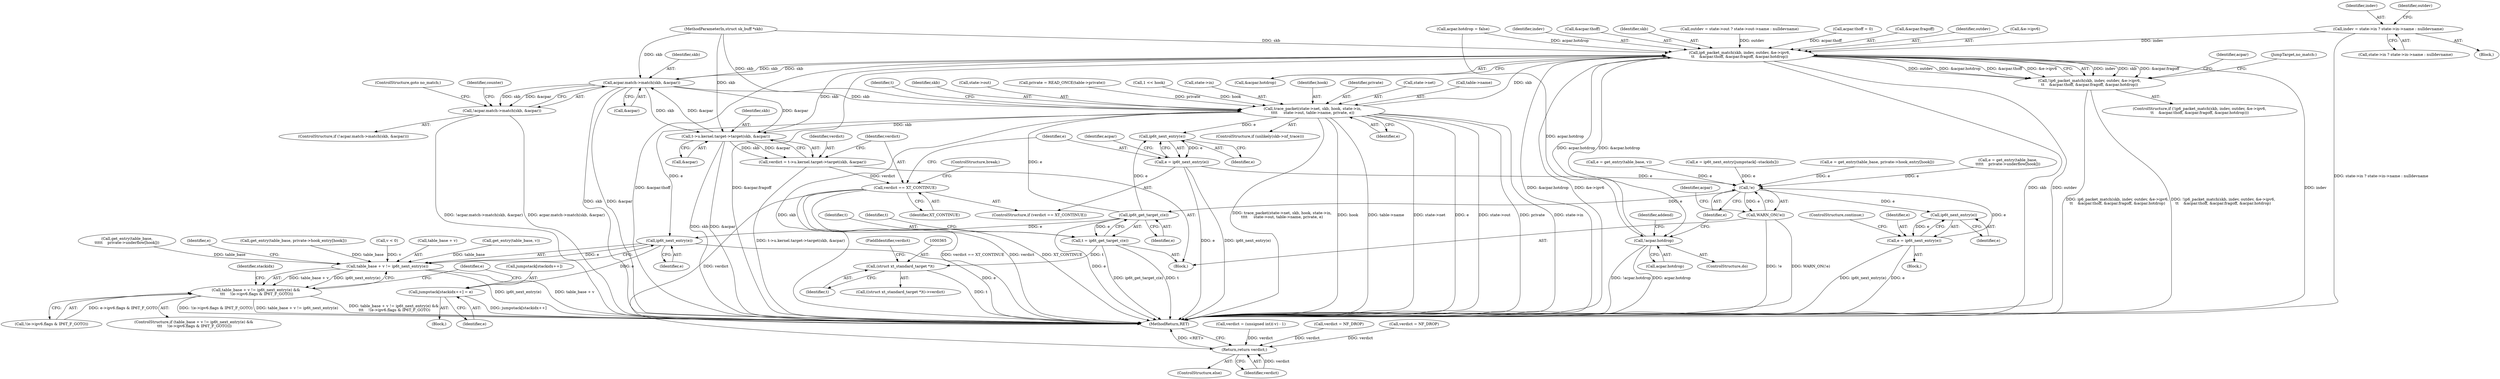 digraph "0_linux_57ebd808a97d7c5b1e1afb937c2db22beba3c1f8_1@pointer" {
"1000140" [label="(Call,indev = state->in ? state->in->name : nulldevname)"];
"1000246" [label="(Call,ip6_packet_match(skb, indev, outdev, &e->ipv6,\n\t\t    &acpar.thoff, &acpar.fragoff, &acpar.hotdrop))"];
"1000245" [label="(Call,!ip6_packet_match(skb, indev, outdev, &e->ipv6,\n\t\t    &acpar.thoff, &acpar.fragoff, &acpar.hotdrop))"];
"1000294" [label="(Call,acpar.match->match(skb, &acpar))"];
"1000293" [label="(Call,!acpar.match->match(skb, &acpar))"];
"1000331" [label="(Call,trace_packet(state->net, skb, hook, state->in,\n\t\t\t\t     state->out, table->name, private, e))"];
"1000415" [label="(Call,ip6t_next_entry(e))"];
"1000411" [label="(Call,table_base + v != ip6t_next_entry(e))"];
"1000410" [label="(Call,table_base + v != ip6t_next_entry(e) &&\n \t\t\t    !(e->ipv6.flags & IP6T_F_GOTO))"];
"1000438" [label="(Call,jumpstack[stackidx++] = e)"];
"1000470" [label="(Call,t->u.kernel.target->target(skb, &acpar))"];
"1000468" [label="(Call,verdict = t->u.kernel.target->target(skb, &acpar))"];
"1000475" [label="(Call,verdict == XT_CONTINUE)"];
"1000498" [label="(Return,return verdict;)"];
"1000480" [label="(Call,ip6t_next_entry(e))"];
"1000478" [label="(Call,e = ip6t_next_entry(e))"];
"1000237" [label="(Call,!e)"];
"1000236" [label="(Call,WARN_ON(!e))"];
"1000270" [label="(Call,ip6t_next_entry(e))"];
"1000268" [label="(Call,e = ip6t_next_entry(e))"];
"1000315" [label="(Call,ip6t_get_target_c(e))"];
"1000313" [label="(Call,t = ip6t_get_target_c(e))"];
"1000364" [label="(Call,(struct xt_standard_target *)t)"];
"1000484" [label="(Call,!acpar.hotdrop)"];
"1000481" [label="(Identifier,e)"];
"1000246" [label="(Call,ip6_packet_match(skb, indev, outdev, &e->ipv6,\n\t\t    &acpar.thoff, &acpar.fragoff, &acpar.hotdrop))"];
"1000336" [label="(Identifier,hook)"];
"1000484" [label="(Call,!acpar.hotdrop)"];
"1000293" [label="(Call,!acpar.match->match(skb, &acpar))"];
"1000298" [label="(ControlStructure,goto no_match;)"];
"1000224" [label="(Call,get_entry(table_base, private->hook_entry[hook]))"];
"1000296" [label="(Call,&acpar)"];
"1000270" [label="(Call,ip6t_next_entry(e))"];
"1000346" [label="(Identifier,private)"];
"1000469" [label="(Identifier,verdict)"];
"1000315" [label="(Call,ip6t_get_target_c(e))"];
"1000378" [label="(Call,verdict = (unsigned int)(-v) - 1)"];
"1000124" [label="(Call,verdict = NF_DROP)"];
"1000497" [label="(ControlStructure,else)"];
"1000485" [label="(Call,acpar.hotdrop)"];
"1000332" [label="(Call,state->net)"];
"1000444" [label="(Call,e = get_entry(table_base, v))"];
"1000272" [label="(ControlStructure,continue;)"];
"1000231" [label="(ControlStructure,do)"];
"1000331" [label="(Call,trace_packet(state->net, skb, hook, state->in,\n\t\t\t\t     state->out, table->name, private, e))"];
"1000343" [label="(Call,table->name)"];
"1000483" [label="(ControlStructure,break;)"];
"1000489" [label="(Identifier,addend)"];
"1000250" [label="(Call,&e->ipv6)"];
"1000142" [label="(Call,state->in ? state->in->name : nulldevname)"];
"1000500" [label="(MethodReturn,RET)"];
"1000369" [label="(Call,v < 0)"];
"1000269" [label="(Identifier,e)"];
"1000322" [label="(Identifier,t)"];
"1000294" [label="(Call,acpar.match->match(skb, &acpar))"];
"1000477" [label="(Identifier,XT_CONTINUE)"];
"1000366" [label="(Identifier,t)"];
"1000401" [label="(Call,e = ip6t_next_entry(jumpstack[--stackidx]))"];
"1000480" [label="(Call,ip6t_next_entry(e))"];
"1000276" [label="(Identifier,acpar)"];
"1000110" [label="(MethodParameterIn,struct sk_buff *skb)"];
"1000471" [label="(Identifier,skb)"];
"1000499" [label="(Identifier,verdict)"];
"1000248" [label="(Identifier,indev)"];
"1000354" [label="(Identifier,t)"];
"1000486" [label="(Identifier,acpar)"];
"1000472" [label="(Call,&acpar)"];
"1000416" [label="(Identifier,e)"];
"1000476" [label="(Identifier,verdict)"];
"1000445" [label="(Identifier,e)"];
"1000439" [label="(Call,jumpstack[stackidx++])"];
"1000367" [label="(FieldIdentifier,verdict)"];
"1000335" [label="(Identifier,skb)"];
"1000314" [label="(Identifier,t)"];
"1000267" [label="(JumpTarget,no_match:)"];
"1000232" [label="(Block,)"];
"1000271" [label="(Identifier,e)"];
"1000113" [label="(Block,)"];
"1000254" [label="(Call,&acpar.thoff)"];
"1000468" [label="(Call,verdict = t->u.kernel.target->target(skb, &acpar))"];
"1000295" [label="(Identifier,skb)"];
"1000300" [label="(Identifier,counter)"];
"1000412" [label="(Call,table_base + v)"];
"1000244" [label="(ControlStructure,if (!ip6_packet_match(skb, indev, outdev, &e->ipv6,\n\t\t    &acpar.thoff, &acpar.fragoff, &acpar.hotdrop)))"];
"1000266" [label="(Block,)"];
"1000363" [label="(Call,((struct xt_standard_target *)t)->verdict)"];
"1000434" [label="(Call,verdict = NF_DROP)"];
"1000326" [label="(ControlStructure,if (unlikely(skb->nf_trace)))"];
"1000247" [label="(Identifier,skb)"];
"1000313" [label="(Call,t = ip6t_get_target_c(e))"];
"1000237" [label="(Call,!e)"];
"1000292" [label="(ControlStructure,if (!acpar.match->match(skb, &acpar)))"];
"1000446" [label="(Call,get_entry(table_base, v))"];
"1000141" [label="(Identifier,indev)"];
"1000470" [label="(Call,t->u.kernel.target->target(skb, &acpar))"];
"1000222" [label="(Call,e = get_entry(table_base, private->hook_entry[hook]))"];
"1000475" [label="(Call,verdict == XT_CONTINUE)"];
"1000340" [label="(Call,state->out)"];
"1000474" [label="(ControlStructure,if (verdict == XT_CONTINUE))"];
"1000187" [label="(Call,private = READ_ONCE(table->private))"];
"1000417" [label="(Call,!(e->ipv6.flags & IP6T_F_GOTO))"];
"1000152" [label="(Call,outdev = state->out ? state->out->name : nulldevname)"];
"1000425" [label="(Block,)"];
"1000393" [label="(Call,get_entry(table_base,\n\t\t\t\t\t    private->underflow[hook]))"];
"1000164" [label="(Call,acpar.hotdrop = false)"];
"1000239" [label="(Call,acpar.thoff = 0)"];
"1000409" [label="(ControlStructure,if (table_base + v != ip6t_next_entry(e) &&\n \t\t\t    !(e->ipv6.flags & IP6T_F_GOTO)))"];
"1000140" [label="(Call,indev = state->in ? state->in->name : nulldevname)"];
"1000153" [label="(Identifier,outdev)"];
"1000347" [label="(Identifier,e)"];
"1000316" [label="(Identifier,e)"];
"1000443" [label="(Identifier,e)"];
"1000498" [label="(Return,return verdict;)"];
"1000438" [label="(Call,jumpstack[stackidx++] = e)"];
"1000478" [label="(Call,e = ip6t_next_entry(e))"];
"1000245" [label="(Call,!ip6_packet_match(skb, indev, outdev, &e->ipv6,\n\t\t    &acpar.thoff, &acpar.fragoff, &acpar.hotdrop))"];
"1000268" [label="(Call,e = ip6t_next_entry(e))"];
"1000479" [label="(Identifier,e)"];
"1000258" [label="(Call,&acpar.fragoff)"];
"1000262" [label="(Call,&acpar.hotdrop)"];
"1000364" [label="(Call,(struct xt_standard_target *)t)"];
"1000180" [label="(Call,1 << hook)"];
"1000411" [label="(Call,table_base + v != ip6t_next_entry(e))"];
"1000241" [label="(Identifier,acpar)"];
"1000410" [label="(Call,table_base + v != ip6t_next_entry(e) &&\n \t\t\t    !(e->ipv6.flags & IP6T_F_GOTO))"];
"1000236" [label="(Call,WARN_ON(!e))"];
"1000429" [label="(Identifier,stackidx)"];
"1000391" [label="(Call,e = get_entry(table_base,\n\t\t\t\t\t    private->underflow[hook]))"];
"1000415" [label="(Call,ip6t_next_entry(e))"];
"1000421" [label="(Identifier,e)"];
"1000238" [label="(Identifier,e)"];
"1000337" [label="(Call,state->in)"];
"1000249" [label="(Identifier,outdev)"];
"1000140" -> "1000113"  [label="AST: "];
"1000140" -> "1000142"  [label="CFG: "];
"1000141" -> "1000140"  [label="AST: "];
"1000142" -> "1000140"  [label="AST: "];
"1000153" -> "1000140"  [label="CFG: "];
"1000140" -> "1000500"  [label="DDG: state->in ? state->in->name : nulldevname"];
"1000140" -> "1000246"  [label="DDG: indev"];
"1000246" -> "1000245"  [label="AST: "];
"1000246" -> "1000262"  [label="CFG: "];
"1000247" -> "1000246"  [label="AST: "];
"1000248" -> "1000246"  [label="AST: "];
"1000249" -> "1000246"  [label="AST: "];
"1000250" -> "1000246"  [label="AST: "];
"1000254" -> "1000246"  [label="AST: "];
"1000258" -> "1000246"  [label="AST: "];
"1000262" -> "1000246"  [label="AST: "];
"1000245" -> "1000246"  [label="CFG: "];
"1000246" -> "1000500"  [label="DDG: indev"];
"1000246" -> "1000500"  [label="DDG: &acpar.thoff"];
"1000246" -> "1000500"  [label="DDG: &acpar.fragoff"];
"1000246" -> "1000500"  [label="DDG: &acpar.hotdrop"];
"1000246" -> "1000500"  [label="DDG: &e->ipv6"];
"1000246" -> "1000500"  [label="DDG: skb"];
"1000246" -> "1000500"  [label="DDG: outdev"];
"1000246" -> "1000245"  [label="DDG: indev"];
"1000246" -> "1000245"  [label="DDG: skb"];
"1000246" -> "1000245"  [label="DDG: &acpar.fragoff"];
"1000246" -> "1000245"  [label="DDG: outdev"];
"1000246" -> "1000245"  [label="DDG: &acpar.hotdrop"];
"1000246" -> "1000245"  [label="DDG: &acpar.thoff"];
"1000246" -> "1000245"  [label="DDG: &e->ipv6"];
"1000294" -> "1000246"  [label="DDG: skb"];
"1000470" -> "1000246"  [label="DDG: skb"];
"1000331" -> "1000246"  [label="DDG: skb"];
"1000110" -> "1000246"  [label="DDG: skb"];
"1000152" -> "1000246"  [label="DDG: outdev"];
"1000239" -> "1000246"  [label="DDG: acpar.thoff"];
"1000484" -> "1000246"  [label="DDG: acpar.hotdrop"];
"1000164" -> "1000246"  [label="DDG: acpar.hotdrop"];
"1000246" -> "1000294"  [label="DDG: skb"];
"1000246" -> "1000484"  [label="DDG: &acpar.hotdrop"];
"1000245" -> "1000244"  [label="AST: "];
"1000267" -> "1000245"  [label="CFG: "];
"1000276" -> "1000245"  [label="CFG: "];
"1000245" -> "1000500"  [label="DDG: !ip6_packet_match(skb, indev, outdev, &e->ipv6,\n\t\t    &acpar.thoff, &acpar.fragoff, &acpar.hotdrop)"];
"1000245" -> "1000500"  [label="DDG: ip6_packet_match(skb, indev, outdev, &e->ipv6,\n\t\t    &acpar.thoff, &acpar.fragoff, &acpar.hotdrop)"];
"1000294" -> "1000293"  [label="AST: "];
"1000294" -> "1000296"  [label="CFG: "];
"1000295" -> "1000294"  [label="AST: "];
"1000296" -> "1000294"  [label="AST: "];
"1000293" -> "1000294"  [label="CFG: "];
"1000294" -> "1000500"  [label="DDG: &acpar"];
"1000294" -> "1000500"  [label="DDG: skb"];
"1000294" -> "1000293"  [label="DDG: skb"];
"1000294" -> "1000293"  [label="DDG: &acpar"];
"1000110" -> "1000294"  [label="DDG: skb"];
"1000470" -> "1000294"  [label="DDG: &acpar"];
"1000294" -> "1000331"  [label="DDG: skb"];
"1000294" -> "1000470"  [label="DDG: skb"];
"1000294" -> "1000470"  [label="DDG: &acpar"];
"1000293" -> "1000292"  [label="AST: "];
"1000298" -> "1000293"  [label="CFG: "];
"1000300" -> "1000293"  [label="CFG: "];
"1000293" -> "1000500"  [label="DDG: acpar.match->match(skb, &acpar)"];
"1000293" -> "1000500"  [label="DDG: !acpar.match->match(skb, &acpar)"];
"1000331" -> "1000326"  [label="AST: "];
"1000331" -> "1000347"  [label="CFG: "];
"1000332" -> "1000331"  [label="AST: "];
"1000335" -> "1000331"  [label="AST: "];
"1000336" -> "1000331"  [label="AST: "];
"1000337" -> "1000331"  [label="AST: "];
"1000340" -> "1000331"  [label="AST: "];
"1000343" -> "1000331"  [label="AST: "];
"1000346" -> "1000331"  [label="AST: "];
"1000347" -> "1000331"  [label="AST: "];
"1000354" -> "1000331"  [label="CFG: "];
"1000331" -> "1000500"  [label="DDG: trace_packet(state->net, skb, hook, state->in,\n\t\t\t\t     state->out, table->name, private, e)"];
"1000331" -> "1000500"  [label="DDG: hook"];
"1000331" -> "1000500"  [label="DDG: table->name"];
"1000331" -> "1000500"  [label="DDG: state->net"];
"1000331" -> "1000500"  [label="DDG: e"];
"1000331" -> "1000500"  [label="DDG: state->out"];
"1000331" -> "1000500"  [label="DDG: private"];
"1000331" -> "1000500"  [label="DDG: state->in"];
"1000331" -> "1000500"  [label="DDG: skb"];
"1000110" -> "1000331"  [label="DDG: skb"];
"1000180" -> "1000331"  [label="DDG: hook"];
"1000187" -> "1000331"  [label="DDG: private"];
"1000315" -> "1000331"  [label="DDG: e"];
"1000331" -> "1000415"  [label="DDG: e"];
"1000331" -> "1000470"  [label="DDG: skb"];
"1000331" -> "1000480"  [label="DDG: e"];
"1000415" -> "1000411"  [label="AST: "];
"1000415" -> "1000416"  [label="CFG: "];
"1000416" -> "1000415"  [label="AST: "];
"1000411" -> "1000415"  [label="CFG: "];
"1000415" -> "1000500"  [label="DDG: e"];
"1000415" -> "1000411"  [label="DDG: e"];
"1000315" -> "1000415"  [label="DDG: e"];
"1000415" -> "1000438"  [label="DDG: e"];
"1000411" -> "1000410"  [label="AST: "];
"1000412" -> "1000411"  [label="AST: "];
"1000421" -> "1000411"  [label="CFG: "];
"1000410" -> "1000411"  [label="CFG: "];
"1000411" -> "1000500"  [label="DDG: table_base + v"];
"1000411" -> "1000500"  [label="DDG: ip6t_next_entry(e)"];
"1000411" -> "1000410"  [label="DDG: table_base + v"];
"1000411" -> "1000410"  [label="DDG: ip6t_next_entry(e)"];
"1000224" -> "1000411"  [label="DDG: table_base"];
"1000393" -> "1000411"  [label="DDG: table_base"];
"1000446" -> "1000411"  [label="DDG: table_base"];
"1000369" -> "1000411"  [label="DDG: v"];
"1000410" -> "1000409"  [label="AST: "];
"1000410" -> "1000417"  [label="CFG: "];
"1000417" -> "1000410"  [label="AST: "];
"1000429" -> "1000410"  [label="CFG: "];
"1000445" -> "1000410"  [label="CFG: "];
"1000410" -> "1000500"  [label="DDG: table_base + v != ip6t_next_entry(e)"];
"1000410" -> "1000500"  [label="DDG: table_base + v != ip6t_next_entry(e) &&\n \t\t\t    !(e->ipv6.flags & IP6T_F_GOTO)"];
"1000410" -> "1000500"  [label="DDG: !(e->ipv6.flags & IP6T_F_GOTO)"];
"1000417" -> "1000410"  [label="DDG: e->ipv6.flags & IP6T_F_GOTO"];
"1000438" -> "1000425"  [label="AST: "];
"1000438" -> "1000443"  [label="CFG: "];
"1000439" -> "1000438"  [label="AST: "];
"1000443" -> "1000438"  [label="AST: "];
"1000445" -> "1000438"  [label="CFG: "];
"1000438" -> "1000500"  [label="DDG: jumpstack[stackidx++]"];
"1000470" -> "1000468"  [label="AST: "];
"1000470" -> "1000472"  [label="CFG: "];
"1000471" -> "1000470"  [label="AST: "];
"1000472" -> "1000470"  [label="AST: "];
"1000468" -> "1000470"  [label="CFG: "];
"1000470" -> "1000500"  [label="DDG: &acpar"];
"1000470" -> "1000500"  [label="DDG: skb"];
"1000470" -> "1000468"  [label="DDG: skb"];
"1000470" -> "1000468"  [label="DDG: &acpar"];
"1000110" -> "1000470"  [label="DDG: skb"];
"1000468" -> "1000232"  [label="AST: "];
"1000469" -> "1000468"  [label="AST: "];
"1000476" -> "1000468"  [label="CFG: "];
"1000468" -> "1000500"  [label="DDG: t->u.kernel.target->target(skb, &acpar)"];
"1000468" -> "1000475"  [label="DDG: verdict"];
"1000475" -> "1000474"  [label="AST: "];
"1000475" -> "1000477"  [label="CFG: "];
"1000476" -> "1000475"  [label="AST: "];
"1000477" -> "1000475"  [label="AST: "];
"1000479" -> "1000475"  [label="CFG: "];
"1000483" -> "1000475"  [label="CFG: "];
"1000475" -> "1000500"  [label="DDG: verdict"];
"1000475" -> "1000500"  [label="DDG: XT_CONTINUE"];
"1000475" -> "1000500"  [label="DDG: verdict == XT_CONTINUE"];
"1000475" -> "1000498"  [label="DDG: verdict"];
"1000498" -> "1000497"  [label="AST: "];
"1000498" -> "1000499"  [label="CFG: "];
"1000499" -> "1000498"  [label="AST: "];
"1000500" -> "1000498"  [label="CFG: "];
"1000498" -> "1000500"  [label="DDG: <RET>"];
"1000499" -> "1000498"  [label="DDG: verdict"];
"1000124" -> "1000498"  [label="DDG: verdict"];
"1000378" -> "1000498"  [label="DDG: verdict"];
"1000434" -> "1000498"  [label="DDG: verdict"];
"1000480" -> "1000478"  [label="AST: "];
"1000480" -> "1000481"  [label="CFG: "];
"1000481" -> "1000480"  [label="AST: "];
"1000478" -> "1000480"  [label="CFG: "];
"1000480" -> "1000478"  [label="DDG: e"];
"1000315" -> "1000480"  [label="DDG: e"];
"1000478" -> "1000474"  [label="AST: "];
"1000479" -> "1000478"  [label="AST: "];
"1000486" -> "1000478"  [label="CFG: "];
"1000478" -> "1000500"  [label="DDG: e"];
"1000478" -> "1000500"  [label="DDG: ip6t_next_entry(e)"];
"1000478" -> "1000237"  [label="DDG: e"];
"1000237" -> "1000236"  [label="AST: "];
"1000237" -> "1000238"  [label="CFG: "];
"1000238" -> "1000237"  [label="AST: "];
"1000236" -> "1000237"  [label="CFG: "];
"1000237" -> "1000236"  [label="DDG: e"];
"1000222" -> "1000237"  [label="DDG: e"];
"1000391" -> "1000237"  [label="DDG: e"];
"1000401" -> "1000237"  [label="DDG: e"];
"1000268" -> "1000237"  [label="DDG: e"];
"1000444" -> "1000237"  [label="DDG: e"];
"1000237" -> "1000270"  [label="DDG: e"];
"1000237" -> "1000315"  [label="DDG: e"];
"1000236" -> "1000232"  [label="AST: "];
"1000241" -> "1000236"  [label="CFG: "];
"1000236" -> "1000500"  [label="DDG: !e"];
"1000236" -> "1000500"  [label="DDG: WARN_ON(!e)"];
"1000270" -> "1000268"  [label="AST: "];
"1000270" -> "1000271"  [label="CFG: "];
"1000271" -> "1000270"  [label="AST: "];
"1000268" -> "1000270"  [label="CFG: "];
"1000270" -> "1000268"  [label="DDG: e"];
"1000268" -> "1000266"  [label="AST: "];
"1000269" -> "1000268"  [label="AST: "];
"1000272" -> "1000268"  [label="CFG: "];
"1000268" -> "1000500"  [label="DDG: e"];
"1000268" -> "1000500"  [label="DDG: ip6t_next_entry(e)"];
"1000315" -> "1000313"  [label="AST: "];
"1000315" -> "1000316"  [label="CFG: "];
"1000316" -> "1000315"  [label="AST: "];
"1000313" -> "1000315"  [label="CFG: "];
"1000315" -> "1000500"  [label="DDG: e"];
"1000315" -> "1000313"  [label="DDG: e"];
"1000313" -> "1000232"  [label="AST: "];
"1000314" -> "1000313"  [label="AST: "];
"1000322" -> "1000313"  [label="CFG: "];
"1000313" -> "1000500"  [label="DDG: ip6t_get_target_c(e)"];
"1000313" -> "1000500"  [label="DDG: t"];
"1000313" -> "1000364"  [label="DDG: t"];
"1000364" -> "1000363"  [label="AST: "];
"1000364" -> "1000366"  [label="CFG: "];
"1000365" -> "1000364"  [label="AST: "];
"1000366" -> "1000364"  [label="AST: "];
"1000367" -> "1000364"  [label="CFG: "];
"1000364" -> "1000500"  [label="DDG: t"];
"1000484" -> "1000231"  [label="AST: "];
"1000484" -> "1000485"  [label="CFG: "];
"1000485" -> "1000484"  [label="AST: "];
"1000238" -> "1000484"  [label="CFG: "];
"1000489" -> "1000484"  [label="CFG: "];
"1000484" -> "1000500"  [label="DDG: acpar.hotdrop"];
"1000484" -> "1000500"  [label="DDG: !acpar.hotdrop"];
"1000164" -> "1000484"  [label="DDG: acpar.hotdrop"];
}
